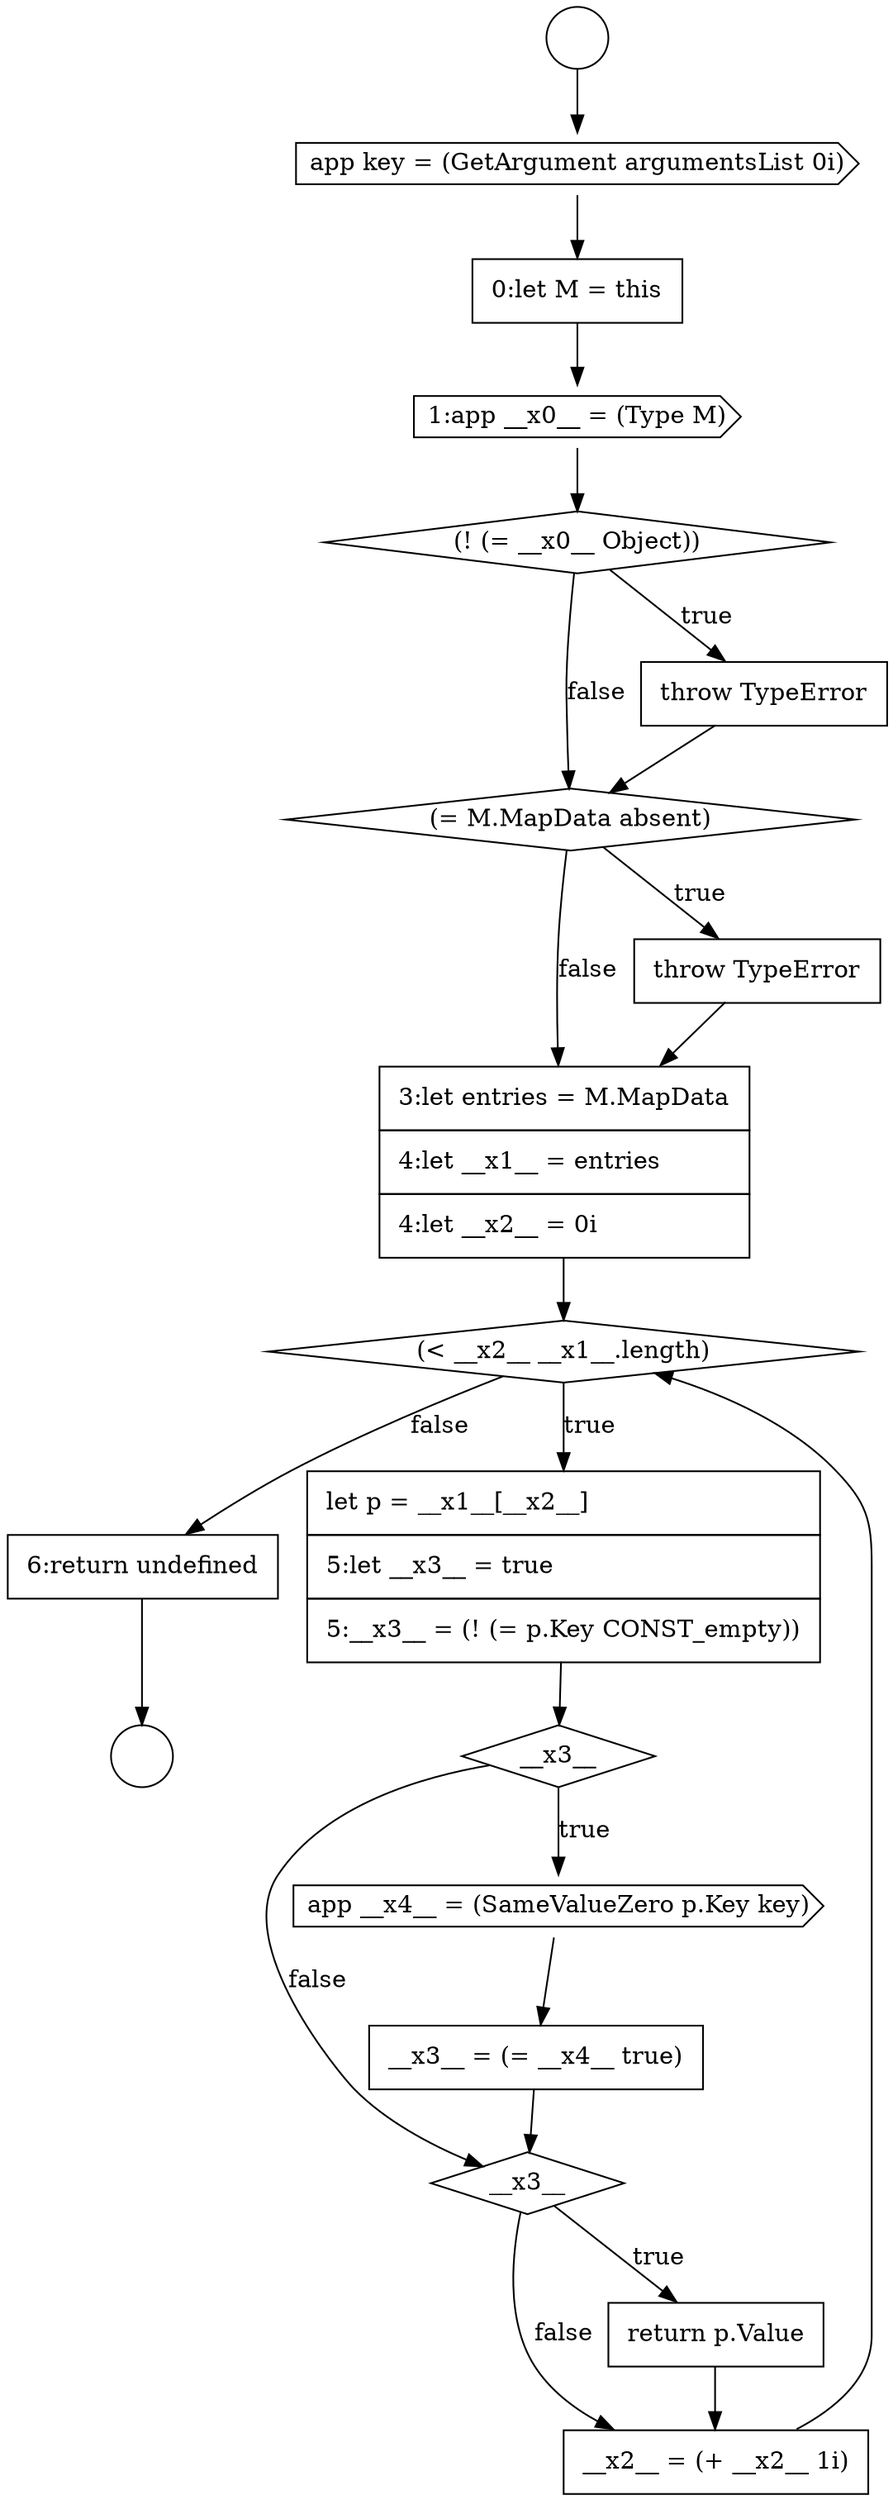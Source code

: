 digraph {
  node14697 [shape=diamond, label=<<font color="black">(&lt; __x2__ __x1__.length)</font>> color="black" fillcolor="white" style=filled]
  node14687 [shape=circle label=" " color="black" fillcolor="white" style=filled]
  node14702 [shape=diamond, label=<<font color="black">__x3__</font>> color="black" fillcolor="white" style=filled]
  node14696 [shape=none, margin=0, label=<<font color="black">
    <table border="0" cellborder="1" cellspacing="0" cellpadding="10">
      <tr><td align="left">3:let entries = M.MapData</td></tr>
      <tr><td align="left">4:let __x1__ = entries</td></tr>
      <tr><td align="left">4:let __x2__ = 0i</td></tr>
    </table>
  </font>> color="black" fillcolor="white" style=filled]
  node14699 [shape=diamond, label=<<font color="black">__x3__</font>> color="black" fillcolor="white" style=filled]
  node14692 [shape=diamond, label=<<font color="black">(! (= __x0__ Object))</font>> color="black" fillcolor="white" style=filled]
  node14695 [shape=none, margin=0, label=<<font color="black">
    <table border="0" cellborder="1" cellspacing="0" cellpadding="10">
      <tr><td align="left">throw TypeError</td></tr>
    </table>
  </font>> color="black" fillcolor="white" style=filled]
  node14705 [shape=none, margin=0, label=<<font color="black">
    <table border="0" cellborder="1" cellspacing="0" cellpadding="10">
      <tr><td align="left">6:return undefined</td></tr>
    </table>
  </font>> color="black" fillcolor="white" style=filled]
  node14700 [shape=cds, label=<<font color="black">app __x4__ = (SameValueZero p.Key key)</font>> color="black" fillcolor="white" style=filled]
  node14704 [shape=none, margin=0, label=<<font color="black">
    <table border="0" cellborder="1" cellspacing="0" cellpadding="10">
      <tr><td align="left">__x2__ = (+ __x2__ 1i)</td></tr>
    </table>
  </font>> color="black" fillcolor="white" style=filled]
  node14691 [shape=cds, label=<<font color="black">1:app __x0__ = (Type M)</font>> color="black" fillcolor="white" style=filled]
  node14694 [shape=diamond, label=<<font color="black">(= M.MapData absent)</font>> color="black" fillcolor="white" style=filled]
  node14689 [shape=cds, label=<<font color="black">app key = (GetArgument argumentsList 0i)</font>> color="black" fillcolor="white" style=filled]
  node14701 [shape=none, margin=0, label=<<font color="black">
    <table border="0" cellborder="1" cellspacing="0" cellpadding="10">
      <tr><td align="left">__x3__ = (= __x4__ true)</td></tr>
    </table>
  </font>> color="black" fillcolor="white" style=filled]
  node14690 [shape=none, margin=0, label=<<font color="black">
    <table border="0" cellborder="1" cellspacing="0" cellpadding="10">
      <tr><td align="left">0:let M = this</td></tr>
    </table>
  </font>> color="black" fillcolor="white" style=filled]
  node14698 [shape=none, margin=0, label=<<font color="black">
    <table border="0" cellborder="1" cellspacing="0" cellpadding="10">
      <tr><td align="left">let p = __x1__[__x2__]</td></tr>
      <tr><td align="left">5:let __x3__ = true</td></tr>
      <tr><td align="left">5:__x3__ = (! (= p.Key CONST_empty))</td></tr>
    </table>
  </font>> color="black" fillcolor="white" style=filled]
  node14693 [shape=none, margin=0, label=<<font color="black">
    <table border="0" cellborder="1" cellspacing="0" cellpadding="10">
      <tr><td align="left">throw TypeError</td></tr>
    </table>
  </font>> color="black" fillcolor="white" style=filled]
  node14703 [shape=none, margin=0, label=<<font color="black">
    <table border="0" cellborder="1" cellspacing="0" cellpadding="10">
      <tr><td align="left">return p.Value</td></tr>
    </table>
  </font>> color="black" fillcolor="white" style=filled]
  node14688 [shape=circle label=" " color="black" fillcolor="white" style=filled]
  node14697 -> node14698 [label=<<font color="black">true</font>> color="black"]
  node14697 -> node14705 [label=<<font color="black">false</font>> color="black"]
  node14687 -> node14689 [ color="black"]
  node14700 -> node14701 [ color="black"]
  node14692 -> node14693 [label=<<font color="black">true</font>> color="black"]
  node14692 -> node14694 [label=<<font color="black">false</font>> color="black"]
  node14702 -> node14703 [label=<<font color="black">true</font>> color="black"]
  node14702 -> node14704 [label=<<font color="black">false</font>> color="black"]
  node14701 -> node14702 [ color="black"]
  node14703 -> node14704 [ color="black"]
  node14698 -> node14699 [ color="black"]
  node14694 -> node14695 [label=<<font color="black">true</font>> color="black"]
  node14694 -> node14696 [label=<<font color="black">false</font>> color="black"]
  node14689 -> node14690 [ color="black"]
  node14699 -> node14700 [label=<<font color="black">true</font>> color="black"]
  node14699 -> node14702 [label=<<font color="black">false</font>> color="black"]
  node14691 -> node14692 [ color="black"]
  node14695 -> node14696 [ color="black"]
  node14704 -> node14697 [ color="black"]
  node14693 -> node14694 [ color="black"]
  node14705 -> node14688 [ color="black"]
  node14696 -> node14697 [ color="black"]
  node14690 -> node14691 [ color="black"]
}
